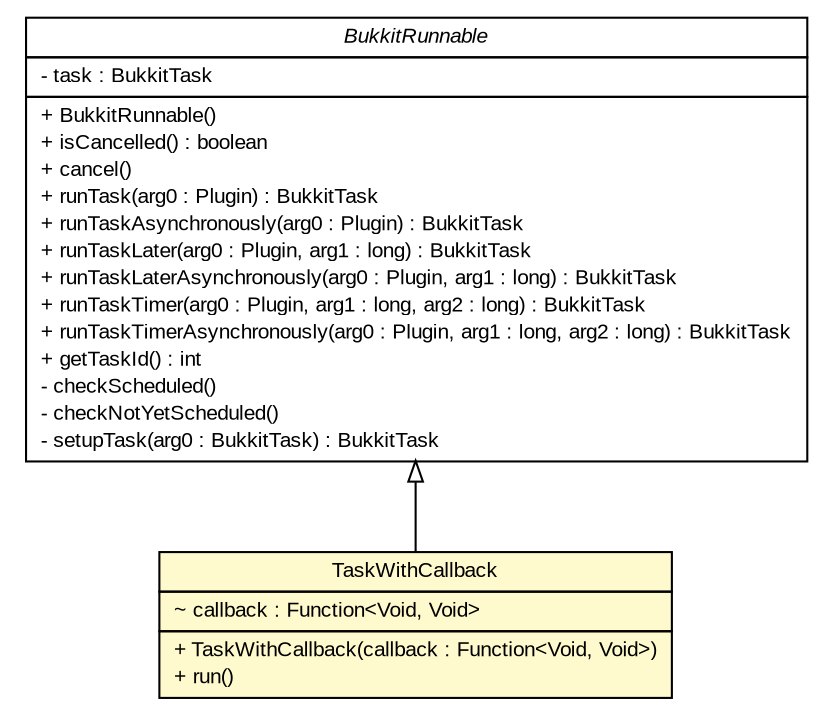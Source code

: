 #!/usr/local/bin/dot
#
# Class diagram 
# Generated by UMLGraph version R5_7_2-32-g40b5a6 (http://www.spinellis.gr/umlgraph/)
#

digraph G {
	edge [fontname="arial",fontsize=10,labelfontname="arial",labelfontsize=10];
	node [fontname="arial",fontsize=10,shape=plaintext];
	nodesep=0.25;
	ranksep=0.5;
	// dunGen.tasks.TaskWithCallback
	c505 [label=<<table title="dunGen.tasks.TaskWithCallback" border="0" cellborder="1" cellspacing="0" cellpadding="2" port="p" bgcolor="lemonChiffon" href="./TaskWithCallback.html" target="_parent">
		<tr><td><table border="0" cellspacing="0" cellpadding="1">
<tr><td align="center" balign="center"> TaskWithCallback </td></tr>
		</table></td></tr>
		<tr><td><table border="0" cellspacing="0" cellpadding="1">
<tr><td align="left" balign="left"> ~ callback : Function&lt;Void, Void&gt; </td></tr>
		</table></td></tr>
		<tr><td><table border="0" cellspacing="0" cellpadding="1">
<tr><td align="left" balign="left"> + TaskWithCallback(callback : Function&lt;Void, Void&gt;) </td></tr>
<tr><td align="left" balign="left"> + run() </td></tr>
		</table></td></tr>
		</table>>, URL="./TaskWithCallback.html", fontname="arial", fontcolor="black", fontsize=10.0];
	//dunGen.tasks.TaskWithCallback extends org.bukkit.scheduler.BukkitRunnable
	c513:p -> c505:p [dir=back,arrowtail=empty];
	// org.bukkit.scheduler.BukkitRunnable
	c513 [label=<<table title="org.bukkit.scheduler.BukkitRunnable" border="0" cellborder="1" cellspacing="0" cellpadding="2" port="p" href="http://docs.oracle.com/javase/7/docs/api/org/bukkit/scheduler/BukkitRunnable.html" target="_parent">
		<tr><td><table border="0" cellspacing="0" cellpadding="1">
<tr><td align="center" balign="center"><font face="arial italic"> BukkitRunnable </font></td></tr>
		</table></td></tr>
		<tr><td><table border="0" cellspacing="0" cellpadding="1">
<tr><td align="left" balign="left"> - task : BukkitTask </td></tr>
		</table></td></tr>
		<tr><td><table border="0" cellspacing="0" cellpadding="1">
<tr><td align="left" balign="left"> + BukkitRunnable() </td></tr>
<tr><td align="left" balign="left"> + isCancelled() : boolean </td></tr>
<tr><td align="left" balign="left"> + cancel() </td></tr>
<tr><td align="left" balign="left"> + runTask(arg0 : Plugin) : BukkitTask </td></tr>
<tr><td align="left" balign="left"> + runTaskAsynchronously(arg0 : Plugin) : BukkitTask </td></tr>
<tr><td align="left" balign="left"> + runTaskLater(arg0 : Plugin, arg1 : long) : BukkitTask </td></tr>
<tr><td align="left" balign="left"> + runTaskLaterAsynchronously(arg0 : Plugin, arg1 : long) : BukkitTask </td></tr>
<tr><td align="left" balign="left"> + runTaskTimer(arg0 : Plugin, arg1 : long, arg2 : long) : BukkitTask </td></tr>
<tr><td align="left" balign="left"> + runTaskTimerAsynchronously(arg0 : Plugin, arg1 : long, arg2 : long) : BukkitTask </td></tr>
<tr><td align="left" balign="left"> + getTaskId() : int </td></tr>
<tr><td align="left" balign="left"> - checkScheduled() </td></tr>
<tr><td align="left" balign="left"> - checkNotYetScheduled() </td></tr>
<tr><td align="left" balign="left"> - setupTask(arg0 : BukkitTask) : BukkitTask </td></tr>
		</table></td></tr>
		</table>>, URL="http://docs.oracle.com/javase/7/docs/api/org/bukkit/scheduler/BukkitRunnable.html", fontname="arial", fontcolor="black", fontsize=10.0];
}

